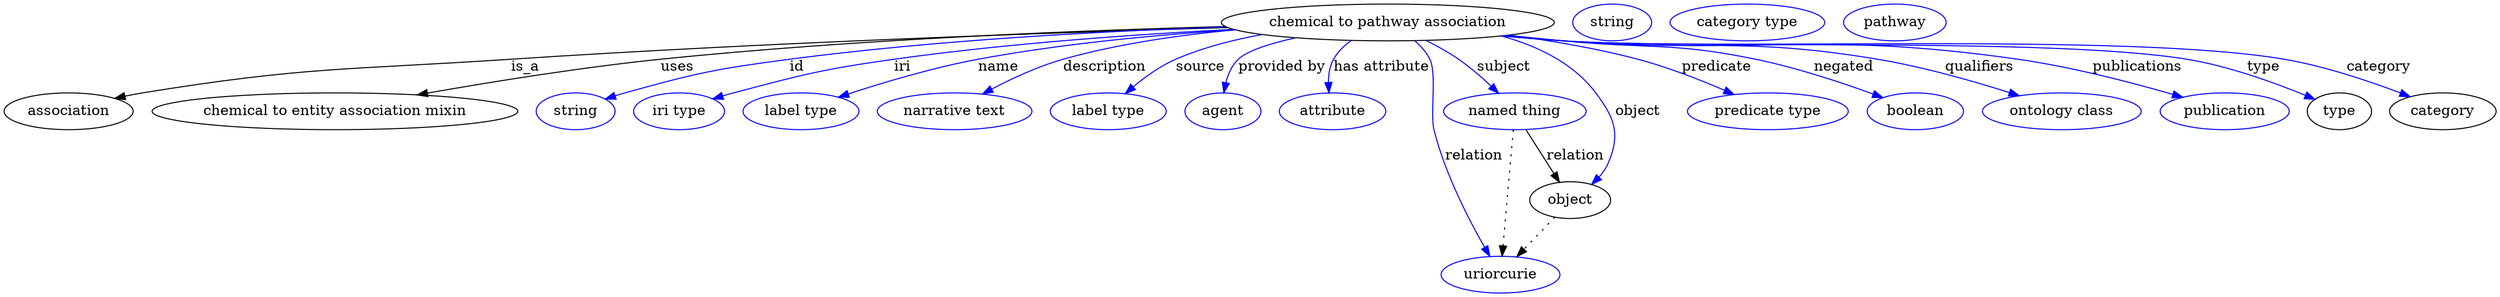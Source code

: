 digraph {
	graph [bb="0,0,2431,283"];
	node [label="\N"];
	"chemical to pathway association"	 [height=0.5,
		label="chemical to pathway association",
		pos="1351,265",
		width=4.5135];
	association	 [height=0.5,
		pos="63.044,178",
		width=1.7512];
	"chemical to pathway association" -> association	 [label=is_a,
		lp="507.04,221.5",
		pos="e,108.53,190.49 1193.2,260.74 1020.9,255.54 737.19,245.36 493.04,229 333.62,218.31 292.57,222.79 135.04,196 129.65,195.08 124.06,\
193.97 118.49,192.76"];
	"chemical to entity association mixin"	 [height=0.5,
		pos="323.04,178",
		width=4.9648];
	"chemical to pathway association" -> "chemical to entity association mixin"	 [label=uses,
		lp="653.54,221.5",
		pos="e,405.68,193.99 1190.8,261.98 1045.8,258.05 826.65,249.12 637.04,229 562.26,221.07 478.19,207.14 415.88,195.85"];
	id	 [color=blue,
		height=0.5,
		label=string,
		pos="558.04,178",
		width=1.0652];
	"chemical to pathway association" -> id	 [color=blue,
		label=id,
		lp="771.04,221.5",
		pos="e,587.25,189.76 1191.6,261.45 1073.2,257.3 907.99,248.34 764.04,229 692.95,219.45 674.94,215.99 606.04,196 603.06,195.14 600,194.17 \
596.94,193.15",
		style=solid];
	iri	 [color=blue,
		height=0.5,
		label="iri type",
		pos="659.04,178",
		width=1.2277];
	"chemical to pathway association" -> iri	 [color=blue,
		label=iri,
		lp="876.04,221.5",
		pos="e,692.22,189.94 1198.2,258.86 1102.9,253.73 977.93,244.65 868.04,229 797.88,219.01 780.38,214.76 712.04,196 708.71,195.08 705.28,\
194.08 701.84,193.02",
		style=solid];
	name	 [color=blue,
		height=0.5,
		label="label type",
		pos="778.04,178",
		width=1.5707];
	"chemical to pathway association" -> name	 [color=blue,
		label=name,
		lp="970.04,221.5",
		pos="e,815.76,191.55 1199.2,258.49 1123.7,253.46 1031.6,244.59 950.04,229 907.17,220.8 859.68,206.29 825.48,194.84",
		style=solid];
	description	 [color=blue,
		height=0.5,
		label="narrative text",
		pos="928.04,178",
		width=2.0943];
	"chemical to pathway association" -> description	 [color=blue,
		label=description,
		lp="1073,221.5",
		pos="e,955.67,194.82 1218.1,254.58 1146.7,248.07 1066.4,239.04 1032,229 1008.5,222.14 983.88,210.27 964.47,199.71",
		style=solid];
	source	 [color=blue,
		height=0.5,
		label="label type",
		pos="1078,178",
		width=1.5707];
	"chemical to pathway association" -> source	 [color=blue,
		label=source,
		lp="1167.5,221.5",
		pos="e,1095.2,195.39 1244.3,251.39 1203.2,245.13 1161.6,237.26 1143,229 1128.5,222.53 1114.3,212.08 1103,202.31",
		style=solid];
	"provided by"	 [color=blue,
		height=0.5,
		label=agent,
		pos="1190,178",
		width=1.0291];
	"chemical to pathway association" -> "provided by"	 [color=blue,
		label="provided by",
		lp="1247.5,221.5",
		pos="e,1191,196.38 1259.9,250.1 1235.7,244.51 1213.9,237.44 1205,229 1198.8,223.01 1195.1,214.56 1192.9,206.26",
		style=solid];
	"has attribute"	 [color=blue,
		height=0.5,
		label=attribute,
		pos="1297,178",
		width=1.4443];
	"chemical to pathway association" -> "has attribute"	 [color=blue,
		label="has attribute",
		lp="1345,221.5",
		pos="e,1293.5,196.03 1314.7,247.26 1308.1,242.3 1302,236.24 1298,229 1294.3,222.15 1293.1,213.98 1293,206.21",
		style=solid];
	subject	 [color=blue,
		height=0.5,
		label="named thing",
		pos="1475,178",
		width=1.9318];
	"chemical to pathway association" -> subject	 [color=blue,
		label=subject,
		lp="1464.5,221.5",
		pos="e,1458.2,195.81 1389.4,247.32 1399.6,241.96 1410.5,235.7 1420,229 1430.9,221.38 1441.7,211.78 1450.9,202.97",
		style=solid];
	predicate	 [color=blue,
		height=0.5,
		label="predicate type",
		pos="1723,178",
		width=2.1845];
	"chemical to pathway association" -> predicate	 [color=blue,
		label=predicate,
		lp="1673.5,221.5",
		pos="e,1688.7,194.2 1471.6,252.86 1511.3,247.37 1555.5,239.65 1595,229 1623.9,221.24 1655.1,208.91 1679.4,198.31",
		style=solid];
	relation	 [color=blue,
		height=0.5,
		label=uriorcurie,
		pos="1461,18",
		width=1.6068];
	"chemical to pathway association" -> relation	 [color=blue,
		label=relation,
		lp="1435,134.5",
		pos="e,1450.1,36.025 1377.8,247.01 1383.5,241.88 1388.7,235.81 1392,229 1398.8,215.2 1392.4,174.91 1396,160 1406.5,117.67 1429.5,72.485 \
1445.1,44.737",
		style=solid];
	negated	 [color=blue,
		height=0.5,
		label=boolean,
		pos="1866,178",
		width=1.2999];
	"chemical to pathway association" -> negated	 [color=blue,
		label=negated,
		lp="1797,221.5",
		pos="e,1833.6,191.13 1468.5,252.56 1486.8,250.67 1505.4,248.76 1523,247 1607,238.61 1629.5,246.37 1712,229 1750.8,220.84 1793.5,206.23 \
1824.1,194.74",
		style=solid];
	qualifiers	 [color=blue,
		height=0.5,
		label="ontology class",
		pos="2008,178",
		width=2.1484];
	"chemical to pathway association" -> qualifiers	 [color=blue,
		label=qualifiers,
		lp="1929,221.5",
		pos="e,1965.5,193.06 1466.2,252.22 1485.2,250.32 1504.6,248.5 1523,247 1659.3,235.88 1695.3,251.96 1830,229 1873.2,221.64 1920.8,207.68 \
1955.9,196.22",
		style=solid];
	publications	 [color=blue,
		height=0.5,
		label=publication,
		pos="2166,178",
		width=1.7512];
	"chemical to pathway association" -> publications	 [color=blue,
		label=publications,
		lp="2083,221.5",
		pos="e,2123.9,191.57 1464.8,252.07 1484.2,250.15 1504.2,248.37 1523,247 1720,232.71 1771.6,257.67 1967,229 2017.8,221.55 2074.3,206.38 \
2114.1,194.51",
		style=solid];
	type	 [height=0.5,
		pos="2278,178",
		width=0.86659];
	"chemical to pathway association" -> type	 [color=blue,
		label=type,
		lp="2205,221.5",
		pos="e,2253.7,189.3 1463.8,251.98 1483.5,250.05 1503.9,248.29 1523,247 1657.9,237.96 1997.7,251.12 2131,229 2171.3,222.33 2215.2,205.79 \
2244.4,193.35",
		style=solid];
	category	 [height=0.5,
		pos="2379,178",
		width=1.4443];
	"chemical to pathway association" -> category	 [color=blue,
		label=category,
		lp="2314,221.5",
		pos="e,2346.1,192.05 1463.3,251.96 1483.2,250.02 1503.7,248.26 1523,247 1678.8,236.87 2071.3,255.82 2225,229 2263.8,222.23 2306.2,207.63 \
2336.7,195.79",
		style=solid];
	object	 [height=0.5,
		pos="1529,91",
		width=1.1013];
	"chemical to pathway association" -> object	 [color=blue,
		label=object,
		lp="1595.5,178",
		pos="e,1550.4,106.32 1430,249.26 1451.4,243.91 1474.4,237.17 1495,229 1523,217.93 1536.1,220.1 1554,196 1572.6,171.03 1578.2,155.68 1566,\
127 1564,122.17 1561,117.67 1557.5,113.6",
		style=solid];
	subject -> relation	 [pos="e,1462.6,36.223 1473.5,159.96 1471,132.35 1466.4,79.375 1463.5,46.525",
		style=dotted];
	subject -> object	 [label=relation,
		lp="1534,134.5",
		pos="e,1518.2,108.41 1486.2,159.97 1493.9,147.56 1504.3,130.88 1512.9,117.03"];
	association_type	 [color=blue,
		height=0.5,
		label=string,
		pos="1570,265",
		width=1.0652];
	association_category	 [color=blue,
		height=0.5,
		label="category type",
		pos="1702,265",
		width=2.0943];
	object -> relation	 [pos="e,1477.2,35.346 1513.3,74.069 1504.6,64.805 1493.8,53.154 1484.2,42.876",
		style=dotted];
	"chemical to pathway association_object"	 [color=blue,
		height=0.5,
		label=pathway,
		pos="1845,265",
		width=1.3902];
}
